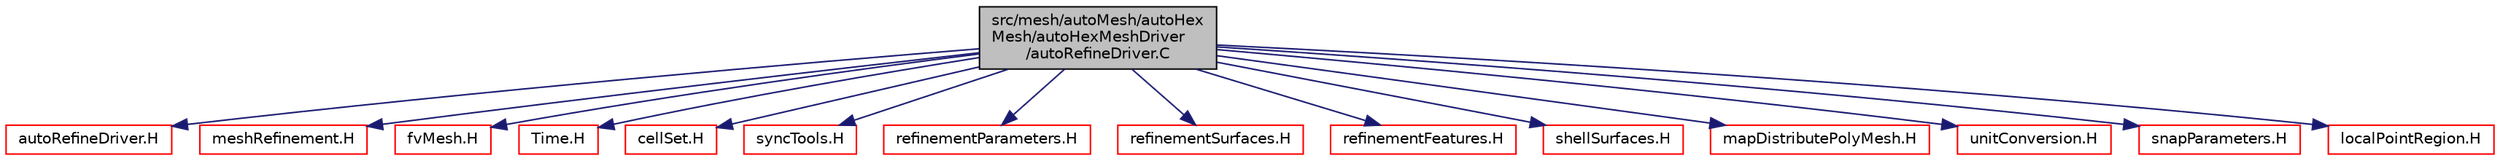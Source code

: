 digraph "src/mesh/autoMesh/autoHexMesh/autoHexMeshDriver/autoRefineDriver.C"
{
  bgcolor="transparent";
  edge [fontname="Helvetica",fontsize="10",labelfontname="Helvetica",labelfontsize="10"];
  node [fontname="Helvetica",fontsize="10",shape=record];
  Node1 [label="src/mesh/autoMesh/autoHex\lMesh/autoHexMeshDriver\l/autoRefineDriver.C",height=0.2,width=0.4,color="black", fillcolor="grey75", style="filled", fontcolor="black"];
  Node1 -> Node2 [color="midnightblue",fontsize="10",style="solid",fontname="Helvetica"];
  Node2 [label="autoRefineDriver.H",height=0.2,width=0.4,color="red",URL="$a07027.html"];
  Node1 -> Node3 [color="midnightblue",fontsize="10",style="solid",fontname="Helvetica"];
  Node3 [label="meshRefinement.H",height=0.2,width=0.4,color="red",URL="$a07051.html"];
  Node1 -> Node4 [color="midnightblue",fontsize="10",style="solid",fontname="Helvetica"];
  Node4 [label="fvMesh.H",height=0.2,width=0.4,color="red",URL="$a05871.html"];
  Node1 -> Node5 [color="midnightblue",fontsize="10",style="solid",fontname="Helvetica"];
  Node5 [label="Time.H",height=0.2,width=0.4,color="red",URL="$a07855.html"];
  Node1 -> Node6 [color="midnightblue",fontsize="10",style="solid",fontname="Helvetica"];
  Node6 [label="cellSet.H",height=0.2,width=0.4,color="red",URL="$a07452.html"];
  Node1 -> Node7 [color="midnightblue",fontsize="10",style="solid",fontname="Helvetica"];
  Node7 [label="syncTools.H",height=0.2,width=0.4,color="red",URL="$a08677.html"];
  Node1 -> Node8 [color="midnightblue",fontsize="10",style="solid",fontname="Helvetica"];
  Node8 [label="refinementParameters.H",height=0.2,width=0.4,color="red",URL="$a07037.html"];
  Node1 -> Node9 [color="midnightblue",fontsize="10",style="solid",fontname="Helvetica"];
  Node9 [label="refinementSurfaces.H",height=0.2,width=0.4,color="red",URL="$a07063.html"];
  Node1 -> Node10 [color="midnightblue",fontsize="10",style="solid",fontname="Helvetica"];
  Node10 [label="refinementFeatures.H",height=0.2,width=0.4,color="red",URL="$a07061.html"];
  Node1 -> Node11 [color="midnightblue",fontsize="10",style="solid",fontname="Helvetica"];
  Node11 [label="shellSurfaces.H",height=0.2,width=0.4,color="red",URL="$a07067.html"];
  Node1 -> Node12 [color="midnightblue",fontsize="10",style="solid",fontname="Helvetica"];
  Node12 [label="mapDistributePolyMesh.H",height=0.2,width=0.4,color="red",URL="$a08616.html"];
  Node1 -> Node13 [color="midnightblue",fontsize="10",style="solid",fontname="Helvetica"];
  Node13 [label="unitConversion.H",height=0.2,width=0.4,color="red",URL="$a08181.html",tooltip="Unit conversion functions. "];
  Node1 -> Node14 [color="midnightblue",fontsize="10",style="solid",fontname="Helvetica"];
  Node14 [label="snapParameters.H",height=0.2,width=0.4,color="red",URL="$a07039.html"];
  Node1 -> Node15 [color="midnightblue",fontsize="10",style="solid",fontname="Helvetica"];
  Node15 [label="localPointRegion.H",height=0.2,width=0.4,color="red",URL="$a07335.html"];
}
